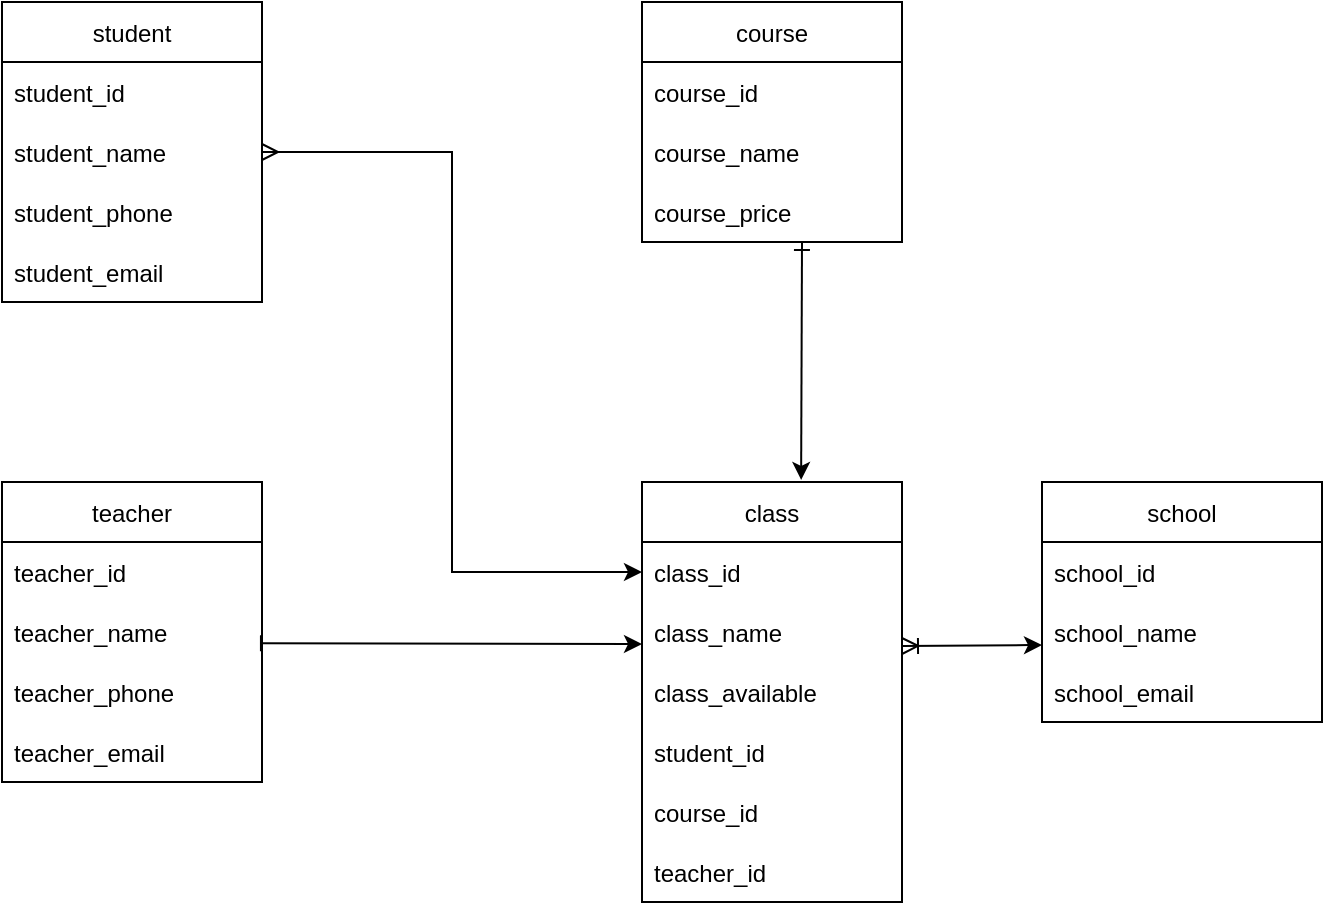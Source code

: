 <mxfile version="20.0.4" type="github">
  <diagram id="xmLhRH_7aOAsK8foOpP1" name="Page-1">
    <mxGraphModel dx="1426" dy="685" grid="1" gridSize="10" guides="1" tooltips="1" connect="1" arrows="1" fold="1" page="1" pageScale="1" pageWidth="827" pageHeight="1169" math="0" shadow="0">
      <root>
        <mxCell id="0" />
        <mxCell id="1" parent="0" />
        <mxCell id="CUi0itA0A1m5QsF292kd-1" value="student" style="swimlane;fontStyle=0;childLayout=stackLayout;horizontal=1;startSize=30;horizontalStack=0;resizeParent=1;resizeParentMax=0;resizeLast=0;collapsible=1;marginBottom=0;" parent="1" vertex="1">
          <mxGeometry x="160" y="40" width="130" height="150" as="geometry">
            <mxRectangle x="110" y="90" width="80" height="30" as="alternateBounds" />
          </mxGeometry>
        </mxCell>
        <mxCell id="CUi0itA0A1m5QsF292kd-2" value="student_id" style="text;strokeColor=none;fillColor=none;align=left;verticalAlign=middle;spacingLeft=4;spacingRight=4;overflow=hidden;points=[[0,0.5],[1,0.5]];portConstraint=eastwest;rotatable=0;" parent="CUi0itA0A1m5QsF292kd-1" vertex="1">
          <mxGeometry y="30" width="130" height="30" as="geometry" />
        </mxCell>
        <mxCell id="CUi0itA0A1m5QsF292kd-3" value="student_name" style="text;strokeColor=none;fillColor=none;align=left;verticalAlign=middle;spacingLeft=4;spacingRight=4;overflow=hidden;points=[[0,0.5],[1,0.5]];portConstraint=eastwest;rotatable=0;" parent="CUi0itA0A1m5QsF292kd-1" vertex="1">
          <mxGeometry y="60" width="130" height="30" as="geometry" />
        </mxCell>
        <mxCell id="CUi0itA0A1m5QsF292kd-5" value="student_phone" style="text;strokeColor=none;fillColor=none;align=left;verticalAlign=middle;spacingLeft=4;spacingRight=4;overflow=hidden;points=[[0,0.5],[1,0.5]];portConstraint=eastwest;rotatable=0;" parent="CUi0itA0A1m5QsF292kd-1" vertex="1">
          <mxGeometry y="90" width="130" height="30" as="geometry" />
        </mxCell>
        <mxCell id="CUi0itA0A1m5QsF292kd-4" value="student_email" style="text;strokeColor=none;fillColor=none;align=left;verticalAlign=middle;spacingLeft=4;spacingRight=4;overflow=hidden;points=[[0,0.5],[1,0.5]];portConstraint=eastwest;rotatable=0;" parent="CUi0itA0A1m5QsF292kd-1" vertex="1">
          <mxGeometry y="120" width="130" height="30" as="geometry" />
        </mxCell>
        <mxCell id="CUi0itA0A1m5QsF292kd-6" value="course" style="swimlane;fontStyle=0;childLayout=stackLayout;horizontal=1;startSize=30;horizontalStack=0;resizeParent=1;resizeParentMax=0;resizeLast=0;collapsible=1;marginBottom=0;" parent="1" vertex="1">
          <mxGeometry x="480" y="40" width="130" height="120" as="geometry">
            <mxRectangle x="110" y="90" width="80" height="30" as="alternateBounds" />
          </mxGeometry>
        </mxCell>
        <mxCell id="CUi0itA0A1m5QsF292kd-7" value="course_id" style="text;strokeColor=none;fillColor=none;align=left;verticalAlign=middle;spacingLeft=4;spacingRight=4;overflow=hidden;points=[[0,0.5],[1,0.5]];portConstraint=eastwest;rotatable=0;" parent="CUi0itA0A1m5QsF292kd-6" vertex="1">
          <mxGeometry y="30" width="130" height="30" as="geometry" />
        </mxCell>
        <mxCell id="CUi0itA0A1m5QsF292kd-8" value="course_name" style="text;strokeColor=none;fillColor=none;align=left;verticalAlign=middle;spacingLeft=4;spacingRight=4;overflow=hidden;points=[[0,0.5],[1,0.5]];portConstraint=eastwest;rotatable=0;" parent="CUi0itA0A1m5QsF292kd-6" vertex="1">
          <mxGeometry y="60" width="130" height="30" as="geometry" />
        </mxCell>
        <mxCell id="CUi0itA0A1m5QsF292kd-28" value="course_price" style="text;strokeColor=none;fillColor=none;align=left;verticalAlign=middle;spacingLeft=4;spacingRight=4;overflow=hidden;points=[[0,0.5],[1,0.5]];portConstraint=eastwest;rotatable=0;" parent="CUi0itA0A1m5QsF292kd-6" vertex="1">
          <mxGeometry y="90" width="130" height="30" as="geometry" />
        </mxCell>
        <mxCell id="CUi0itA0A1m5QsF292kd-11" value="class" style="swimlane;fontStyle=0;childLayout=stackLayout;horizontal=1;startSize=30;horizontalStack=0;resizeParent=1;resizeParentMax=0;resizeLast=0;collapsible=1;marginBottom=0;" parent="1" vertex="1">
          <mxGeometry x="480" y="280" width="130" height="210" as="geometry">
            <mxRectangle x="110" y="90" width="80" height="30" as="alternateBounds" />
          </mxGeometry>
        </mxCell>
        <mxCell id="CUi0itA0A1m5QsF292kd-12" value="class_id" style="text;strokeColor=none;fillColor=none;align=left;verticalAlign=middle;spacingLeft=4;spacingRight=4;overflow=hidden;points=[[0,0.5],[1,0.5]];portConstraint=eastwest;rotatable=0;" parent="CUi0itA0A1m5QsF292kd-11" vertex="1">
          <mxGeometry y="30" width="130" height="30" as="geometry" />
        </mxCell>
        <mxCell id="CUi0itA0A1m5QsF292kd-13" value="class_name" style="text;strokeColor=none;fillColor=none;align=left;verticalAlign=middle;spacingLeft=4;spacingRight=4;overflow=hidden;points=[[0,0.5],[1,0.5]];portConstraint=eastwest;rotatable=0;" parent="CUi0itA0A1m5QsF292kd-11" vertex="1">
          <mxGeometry y="60" width="130" height="30" as="geometry" />
        </mxCell>
        <mxCell id="CUi0itA0A1m5QsF292kd-14" value="class_available" style="text;strokeColor=none;fillColor=none;align=left;verticalAlign=middle;spacingLeft=4;spacingRight=4;overflow=hidden;points=[[0,0.5],[1,0.5]];portConstraint=eastwest;rotatable=0;" parent="CUi0itA0A1m5QsF292kd-11" vertex="1">
          <mxGeometry y="90" width="130" height="30" as="geometry" />
        </mxCell>
        <mxCell id="CUi0itA0A1m5QsF292kd-16" value="student_id" style="text;strokeColor=none;fillColor=none;align=left;verticalAlign=middle;spacingLeft=4;spacingRight=4;overflow=hidden;points=[[0,0.5],[1,0.5]];portConstraint=eastwest;rotatable=0;" parent="CUi0itA0A1m5QsF292kd-11" vertex="1">
          <mxGeometry y="120" width="130" height="30" as="geometry" />
        </mxCell>
        <mxCell id="CUi0itA0A1m5QsF292kd-15" value="course_id" style="text;strokeColor=none;fillColor=none;align=left;verticalAlign=middle;spacingLeft=4;spacingRight=4;overflow=hidden;points=[[0,0.5],[1,0.5]];portConstraint=eastwest;rotatable=0;" parent="CUi0itA0A1m5QsF292kd-11" vertex="1">
          <mxGeometry y="150" width="130" height="30" as="geometry" />
        </mxCell>
        <mxCell id="CUi0itA0A1m5QsF292kd-17" value="teacher_id" style="text;strokeColor=none;fillColor=none;align=left;verticalAlign=middle;spacingLeft=4;spacingRight=4;overflow=hidden;points=[[0,0.5],[1,0.5]];portConstraint=eastwest;rotatable=0;" parent="CUi0itA0A1m5QsF292kd-11" vertex="1">
          <mxGeometry y="180" width="130" height="30" as="geometry" />
        </mxCell>
        <mxCell id="CUi0itA0A1m5QsF292kd-18" value="teacher" style="swimlane;fontStyle=0;childLayout=stackLayout;horizontal=1;startSize=30;horizontalStack=0;resizeParent=1;resizeParentMax=0;resizeLast=0;collapsible=1;marginBottom=0;" parent="1" vertex="1">
          <mxGeometry x="160" y="280" width="130" height="150" as="geometry">
            <mxRectangle x="110" y="90" width="80" height="30" as="alternateBounds" />
          </mxGeometry>
        </mxCell>
        <mxCell id="CUi0itA0A1m5QsF292kd-19" value="teacher_id" style="text;strokeColor=none;fillColor=none;align=left;verticalAlign=middle;spacingLeft=4;spacingRight=4;overflow=hidden;points=[[0,0.5],[1,0.5]];portConstraint=eastwest;rotatable=0;" parent="CUi0itA0A1m5QsF292kd-18" vertex="1">
          <mxGeometry y="30" width="130" height="30" as="geometry" />
        </mxCell>
        <mxCell id="CUi0itA0A1m5QsF292kd-20" value="teacher_name" style="text;strokeColor=none;fillColor=none;align=left;verticalAlign=middle;spacingLeft=4;spacingRight=4;overflow=hidden;points=[[0,0.5],[1,0.5]];portConstraint=eastwest;rotatable=0;" parent="CUi0itA0A1m5QsF292kd-18" vertex="1">
          <mxGeometry y="60" width="130" height="30" as="geometry" />
        </mxCell>
        <mxCell id="CUi0itA0A1m5QsF292kd-21" value="teacher_phone" style="text;strokeColor=none;fillColor=none;align=left;verticalAlign=middle;spacingLeft=4;spacingRight=4;overflow=hidden;points=[[0,0.5],[1,0.5]];portConstraint=eastwest;rotatable=0;" parent="CUi0itA0A1m5QsF292kd-18" vertex="1">
          <mxGeometry y="90" width="130" height="30" as="geometry" />
        </mxCell>
        <mxCell id="CUi0itA0A1m5QsF292kd-22" value="teacher_email" style="text;strokeColor=none;fillColor=none;align=left;verticalAlign=middle;spacingLeft=4;spacingRight=4;overflow=hidden;points=[[0,0.5],[1,0.5]];portConstraint=eastwest;rotatable=0;" parent="CUi0itA0A1m5QsF292kd-18" vertex="1">
          <mxGeometry y="120" width="130" height="30" as="geometry" />
        </mxCell>
        <mxCell id="CUi0itA0A1m5QsF292kd-29" value="" style="endArrow=classic;html=1;rounded=0;exitX=1;exitY=0.5;exitDx=0;exitDy=0;entryX=0;entryY=0.5;entryDx=0;entryDy=0;edgeStyle=orthogonalEdgeStyle;startArrow=ERmany;startFill=0;" parent="1" source="CUi0itA0A1m5QsF292kd-3" target="CUi0itA0A1m5QsF292kd-12" edge="1">
          <mxGeometry width="50" height="50" relative="1" as="geometry">
            <mxPoint x="290" y="320" as="sourcePoint" />
            <mxPoint x="340" y="270" as="targetPoint" />
          </mxGeometry>
        </mxCell>
        <mxCell id="CUi0itA0A1m5QsF292kd-30" value="" style="endArrow=classic;html=1;rounded=0;exitX=0.996;exitY=0.689;exitDx=0;exitDy=0;exitPerimeter=0;startArrow=baseDash;startFill=0;" parent="1" source="CUi0itA0A1m5QsF292kd-20" edge="1">
          <mxGeometry width="50" height="50" relative="1" as="geometry">
            <mxPoint x="290" y="320" as="sourcePoint" />
            <mxPoint x="480" y="361" as="targetPoint" />
          </mxGeometry>
        </mxCell>
        <mxCell id="CUi0itA0A1m5QsF292kd-31" value="" style="endArrow=classic;html=1;rounded=0;entryX=0.612;entryY=-0.005;entryDx=0;entryDy=0;entryPerimeter=0;startArrow=ERone;startFill=0;" parent="1" target="CUi0itA0A1m5QsF292kd-11" edge="1">
          <mxGeometry width="50" height="50" relative="1" as="geometry">
            <mxPoint x="560" y="160" as="sourcePoint" />
            <mxPoint x="340" y="270" as="targetPoint" />
          </mxGeometry>
        </mxCell>
        <mxCell id="CUi0itA0A1m5QsF292kd-32" value="school" style="swimlane;fontStyle=0;childLayout=stackLayout;horizontal=1;startSize=30;horizontalStack=0;resizeParent=1;resizeParentMax=0;resizeLast=0;collapsible=1;marginBottom=0;" parent="1" vertex="1">
          <mxGeometry x="680" y="280" width="140" height="120" as="geometry" />
        </mxCell>
        <mxCell id="CUi0itA0A1m5QsF292kd-33" value="school_id" style="text;strokeColor=none;fillColor=none;align=left;verticalAlign=middle;spacingLeft=4;spacingRight=4;overflow=hidden;points=[[0,0.5],[1,0.5]];portConstraint=eastwest;rotatable=0;" parent="CUi0itA0A1m5QsF292kd-32" vertex="1">
          <mxGeometry y="30" width="140" height="30" as="geometry" />
        </mxCell>
        <mxCell id="CUi0itA0A1m5QsF292kd-34" value="school_name" style="text;strokeColor=none;fillColor=none;align=left;verticalAlign=middle;spacingLeft=4;spacingRight=4;overflow=hidden;points=[[0,0.5],[1,0.5]];portConstraint=eastwest;rotatable=0;" parent="CUi0itA0A1m5QsF292kd-32" vertex="1">
          <mxGeometry y="60" width="140" height="30" as="geometry" />
        </mxCell>
        <mxCell id="CUi0itA0A1m5QsF292kd-35" value="school_email" style="text;strokeColor=none;fillColor=none;align=left;verticalAlign=middle;spacingLeft=4;spacingRight=4;overflow=hidden;points=[[0,0.5],[1,0.5]];portConstraint=eastwest;rotatable=0;" parent="CUi0itA0A1m5QsF292kd-32" vertex="1">
          <mxGeometry y="90" width="140" height="30" as="geometry" />
        </mxCell>
        <mxCell id="CUi0itA0A1m5QsF292kd-36" value="" style="endArrow=classic;html=1;rounded=0;entryX=0;entryY=0.717;entryDx=0;entryDy=0;entryPerimeter=0;startArrow=ERoneToMany;startFill=0;" parent="1" target="CUi0itA0A1m5QsF292kd-34" edge="1">
          <mxGeometry width="50" height="50" relative="1" as="geometry">
            <mxPoint x="610" y="362" as="sourcePoint" />
            <mxPoint x="460" y="280" as="targetPoint" />
          </mxGeometry>
        </mxCell>
      </root>
    </mxGraphModel>
  </diagram>
</mxfile>
